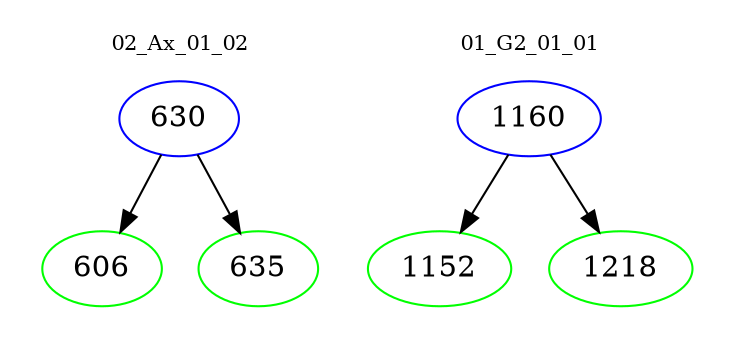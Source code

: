 digraph{
subgraph cluster_0 {
color = white
label = "02_Ax_01_02";
fontsize=10;
T0_630 [label="630", color="blue"]
T0_630 -> T0_606 [color="black"]
T0_606 [label="606", color="green"]
T0_630 -> T0_635 [color="black"]
T0_635 [label="635", color="green"]
}
subgraph cluster_1 {
color = white
label = "01_G2_01_01";
fontsize=10;
T1_1160 [label="1160", color="blue"]
T1_1160 -> T1_1152 [color="black"]
T1_1152 [label="1152", color="green"]
T1_1160 -> T1_1218 [color="black"]
T1_1218 [label="1218", color="green"]
}
}
